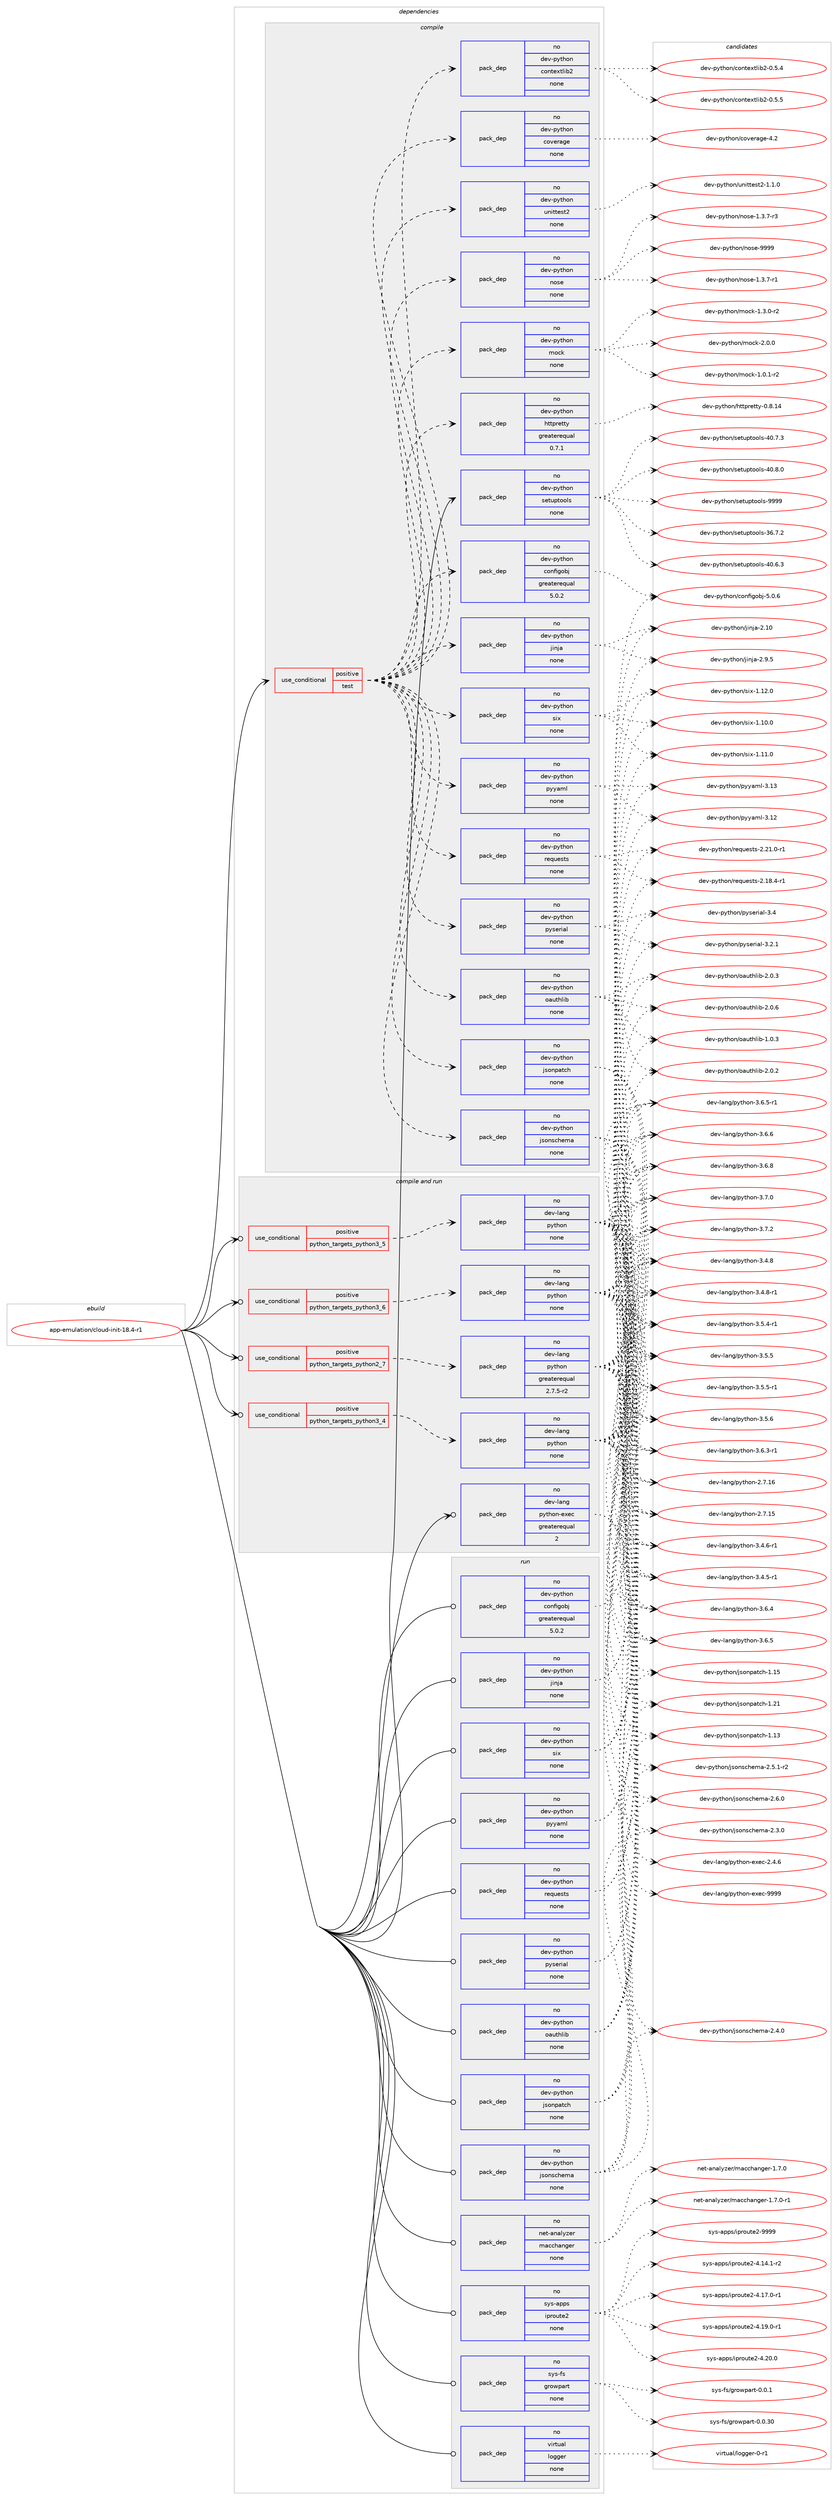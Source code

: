 digraph prolog {

# *************
# Graph options
# *************

newrank=true;
concentrate=true;
compound=true;
graph [rankdir=LR,fontname=Helvetica,fontsize=10,ranksep=1.5];#, ranksep=2.5, nodesep=0.2];
edge  [arrowhead=vee];
node  [fontname=Helvetica,fontsize=10];

# **********
# The ebuild
# **********

subgraph cluster_leftcol {
color=gray;
rank=same;
label=<<i>ebuild</i>>;
id [label="app-emulation/cloud-init-18.4-r1", color=red, width=4, href="../app-emulation/cloud-init-18.4-r1.svg"];
}

# ****************
# The dependencies
# ****************

subgraph cluster_midcol {
color=gray;
label=<<i>dependencies</i>>;
subgraph cluster_compile {
fillcolor="#eeeeee";
style=filled;
label=<<i>compile</i>>;
subgraph cond349425 {
dependency1283286 [label=<<TABLE BORDER="0" CELLBORDER="1" CELLSPACING="0" CELLPADDING="4"><TR><TD ROWSPAN="3" CELLPADDING="10">use_conditional</TD></TR><TR><TD>positive</TD></TR><TR><TD>test</TD></TR></TABLE>>, shape=none, color=red];
subgraph pack913898 {
dependency1283287 [label=<<TABLE BORDER="0" CELLBORDER="1" CELLSPACING="0" CELLPADDING="4" WIDTH="220"><TR><TD ROWSPAN="6" CELLPADDING="30">pack_dep</TD></TR><TR><TD WIDTH="110">no</TD></TR><TR><TD>dev-python</TD></TR><TR><TD>jinja</TD></TR><TR><TD>none</TD></TR><TR><TD></TD></TR></TABLE>>, shape=none, color=blue];
}
dependency1283286:e -> dependency1283287:w [weight=20,style="dashed",arrowhead="vee"];
subgraph pack913899 {
dependency1283288 [label=<<TABLE BORDER="0" CELLBORDER="1" CELLSPACING="0" CELLPADDING="4" WIDTH="220"><TR><TD ROWSPAN="6" CELLPADDING="30">pack_dep</TD></TR><TR><TD WIDTH="110">no</TD></TR><TR><TD>dev-python</TD></TR><TR><TD>oauthlib</TD></TR><TR><TD>none</TD></TR><TR><TD></TD></TR></TABLE>>, shape=none, color=blue];
}
dependency1283286:e -> dependency1283288:w [weight=20,style="dashed",arrowhead="vee"];
subgraph pack913900 {
dependency1283289 [label=<<TABLE BORDER="0" CELLBORDER="1" CELLSPACING="0" CELLPADDING="4" WIDTH="220"><TR><TD ROWSPAN="6" CELLPADDING="30">pack_dep</TD></TR><TR><TD WIDTH="110">no</TD></TR><TR><TD>dev-python</TD></TR><TR><TD>pyserial</TD></TR><TR><TD>none</TD></TR><TR><TD></TD></TR></TABLE>>, shape=none, color=blue];
}
dependency1283286:e -> dependency1283289:w [weight=20,style="dashed",arrowhead="vee"];
subgraph pack913901 {
dependency1283290 [label=<<TABLE BORDER="0" CELLBORDER="1" CELLSPACING="0" CELLPADDING="4" WIDTH="220"><TR><TD ROWSPAN="6" CELLPADDING="30">pack_dep</TD></TR><TR><TD WIDTH="110">no</TD></TR><TR><TD>dev-python</TD></TR><TR><TD>configobj</TD></TR><TR><TD>greaterequal</TD></TR><TR><TD>5.0.2</TD></TR></TABLE>>, shape=none, color=blue];
}
dependency1283286:e -> dependency1283290:w [weight=20,style="dashed",arrowhead="vee"];
subgraph pack913902 {
dependency1283291 [label=<<TABLE BORDER="0" CELLBORDER="1" CELLSPACING="0" CELLPADDING="4" WIDTH="220"><TR><TD ROWSPAN="6" CELLPADDING="30">pack_dep</TD></TR><TR><TD WIDTH="110">no</TD></TR><TR><TD>dev-python</TD></TR><TR><TD>pyyaml</TD></TR><TR><TD>none</TD></TR><TR><TD></TD></TR></TABLE>>, shape=none, color=blue];
}
dependency1283286:e -> dependency1283291:w [weight=20,style="dashed",arrowhead="vee"];
subgraph pack913903 {
dependency1283292 [label=<<TABLE BORDER="0" CELLBORDER="1" CELLSPACING="0" CELLPADDING="4" WIDTH="220"><TR><TD ROWSPAN="6" CELLPADDING="30">pack_dep</TD></TR><TR><TD WIDTH="110">no</TD></TR><TR><TD>dev-python</TD></TR><TR><TD>requests</TD></TR><TR><TD>none</TD></TR><TR><TD></TD></TR></TABLE>>, shape=none, color=blue];
}
dependency1283286:e -> dependency1283292:w [weight=20,style="dashed",arrowhead="vee"];
subgraph pack913904 {
dependency1283293 [label=<<TABLE BORDER="0" CELLBORDER="1" CELLSPACING="0" CELLPADDING="4" WIDTH="220"><TR><TD ROWSPAN="6" CELLPADDING="30">pack_dep</TD></TR><TR><TD WIDTH="110">no</TD></TR><TR><TD>dev-python</TD></TR><TR><TD>jsonpatch</TD></TR><TR><TD>none</TD></TR><TR><TD></TD></TR></TABLE>>, shape=none, color=blue];
}
dependency1283286:e -> dependency1283293:w [weight=20,style="dashed",arrowhead="vee"];
subgraph pack913905 {
dependency1283294 [label=<<TABLE BORDER="0" CELLBORDER="1" CELLSPACING="0" CELLPADDING="4" WIDTH="220"><TR><TD ROWSPAN="6" CELLPADDING="30">pack_dep</TD></TR><TR><TD WIDTH="110">no</TD></TR><TR><TD>dev-python</TD></TR><TR><TD>jsonschema</TD></TR><TR><TD>none</TD></TR><TR><TD></TD></TR></TABLE>>, shape=none, color=blue];
}
dependency1283286:e -> dependency1283294:w [weight=20,style="dashed",arrowhead="vee"];
subgraph pack913906 {
dependency1283295 [label=<<TABLE BORDER="0" CELLBORDER="1" CELLSPACING="0" CELLPADDING="4" WIDTH="220"><TR><TD ROWSPAN="6" CELLPADDING="30">pack_dep</TD></TR><TR><TD WIDTH="110">no</TD></TR><TR><TD>dev-python</TD></TR><TR><TD>six</TD></TR><TR><TD>none</TD></TR><TR><TD></TD></TR></TABLE>>, shape=none, color=blue];
}
dependency1283286:e -> dependency1283295:w [weight=20,style="dashed",arrowhead="vee"];
subgraph pack913907 {
dependency1283296 [label=<<TABLE BORDER="0" CELLBORDER="1" CELLSPACING="0" CELLPADDING="4" WIDTH="220"><TR><TD ROWSPAN="6" CELLPADDING="30">pack_dep</TD></TR><TR><TD WIDTH="110">no</TD></TR><TR><TD>dev-python</TD></TR><TR><TD>httpretty</TD></TR><TR><TD>greaterequal</TD></TR><TR><TD>0.7.1</TD></TR></TABLE>>, shape=none, color=blue];
}
dependency1283286:e -> dependency1283296:w [weight=20,style="dashed",arrowhead="vee"];
subgraph pack913908 {
dependency1283297 [label=<<TABLE BORDER="0" CELLBORDER="1" CELLSPACING="0" CELLPADDING="4" WIDTH="220"><TR><TD ROWSPAN="6" CELLPADDING="30">pack_dep</TD></TR><TR><TD WIDTH="110">no</TD></TR><TR><TD>dev-python</TD></TR><TR><TD>mock</TD></TR><TR><TD>none</TD></TR><TR><TD></TD></TR></TABLE>>, shape=none, color=blue];
}
dependency1283286:e -> dependency1283297:w [weight=20,style="dashed",arrowhead="vee"];
subgraph pack913909 {
dependency1283298 [label=<<TABLE BORDER="0" CELLBORDER="1" CELLSPACING="0" CELLPADDING="4" WIDTH="220"><TR><TD ROWSPAN="6" CELLPADDING="30">pack_dep</TD></TR><TR><TD WIDTH="110">no</TD></TR><TR><TD>dev-python</TD></TR><TR><TD>nose</TD></TR><TR><TD>none</TD></TR><TR><TD></TD></TR></TABLE>>, shape=none, color=blue];
}
dependency1283286:e -> dependency1283298:w [weight=20,style="dashed",arrowhead="vee"];
subgraph pack913910 {
dependency1283299 [label=<<TABLE BORDER="0" CELLBORDER="1" CELLSPACING="0" CELLPADDING="4" WIDTH="220"><TR><TD ROWSPAN="6" CELLPADDING="30">pack_dep</TD></TR><TR><TD WIDTH="110">no</TD></TR><TR><TD>dev-python</TD></TR><TR><TD>unittest2</TD></TR><TR><TD>none</TD></TR><TR><TD></TD></TR></TABLE>>, shape=none, color=blue];
}
dependency1283286:e -> dependency1283299:w [weight=20,style="dashed",arrowhead="vee"];
subgraph pack913911 {
dependency1283300 [label=<<TABLE BORDER="0" CELLBORDER="1" CELLSPACING="0" CELLPADDING="4" WIDTH="220"><TR><TD ROWSPAN="6" CELLPADDING="30">pack_dep</TD></TR><TR><TD WIDTH="110">no</TD></TR><TR><TD>dev-python</TD></TR><TR><TD>coverage</TD></TR><TR><TD>none</TD></TR><TR><TD></TD></TR></TABLE>>, shape=none, color=blue];
}
dependency1283286:e -> dependency1283300:w [weight=20,style="dashed",arrowhead="vee"];
subgraph pack913912 {
dependency1283301 [label=<<TABLE BORDER="0" CELLBORDER="1" CELLSPACING="0" CELLPADDING="4" WIDTH="220"><TR><TD ROWSPAN="6" CELLPADDING="30">pack_dep</TD></TR><TR><TD WIDTH="110">no</TD></TR><TR><TD>dev-python</TD></TR><TR><TD>contextlib2</TD></TR><TR><TD>none</TD></TR><TR><TD></TD></TR></TABLE>>, shape=none, color=blue];
}
dependency1283286:e -> dependency1283301:w [weight=20,style="dashed",arrowhead="vee"];
}
id:e -> dependency1283286:w [weight=20,style="solid",arrowhead="vee"];
subgraph pack913913 {
dependency1283302 [label=<<TABLE BORDER="0" CELLBORDER="1" CELLSPACING="0" CELLPADDING="4" WIDTH="220"><TR><TD ROWSPAN="6" CELLPADDING="30">pack_dep</TD></TR><TR><TD WIDTH="110">no</TD></TR><TR><TD>dev-python</TD></TR><TR><TD>setuptools</TD></TR><TR><TD>none</TD></TR><TR><TD></TD></TR></TABLE>>, shape=none, color=blue];
}
id:e -> dependency1283302:w [weight=20,style="solid",arrowhead="vee"];
}
subgraph cluster_compileandrun {
fillcolor="#eeeeee";
style=filled;
label=<<i>compile and run</i>>;
subgraph cond349426 {
dependency1283303 [label=<<TABLE BORDER="0" CELLBORDER="1" CELLSPACING="0" CELLPADDING="4"><TR><TD ROWSPAN="3" CELLPADDING="10">use_conditional</TD></TR><TR><TD>positive</TD></TR><TR><TD>python_targets_python2_7</TD></TR></TABLE>>, shape=none, color=red];
subgraph pack913914 {
dependency1283304 [label=<<TABLE BORDER="0" CELLBORDER="1" CELLSPACING="0" CELLPADDING="4" WIDTH="220"><TR><TD ROWSPAN="6" CELLPADDING="30">pack_dep</TD></TR><TR><TD WIDTH="110">no</TD></TR><TR><TD>dev-lang</TD></TR><TR><TD>python</TD></TR><TR><TD>greaterequal</TD></TR><TR><TD>2.7.5-r2</TD></TR></TABLE>>, shape=none, color=blue];
}
dependency1283303:e -> dependency1283304:w [weight=20,style="dashed",arrowhead="vee"];
}
id:e -> dependency1283303:w [weight=20,style="solid",arrowhead="odotvee"];
subgraph cond349427 {
dependency1283305 [label=<<TABLE BORDER="0" CELLBORDER="1" CELLSPACING="0" CELLPADDING="4"><TR><TD ROWSPAN="3" CELLPADDING="10">use_conditional</TD></TR><TR><TD>positive</TD></TR><TR><TD>python_targets_python3_4</TD></TR></TABLE>>, shape=none, color=red];
subgraph pack913915 {
dependency1283306 [label=<<TABLE BORDER="0" CELLBORDER="1" CELLSPACING="0" CELLPADDING="4" WIDTH="220"><TR><TD ROWSPAN="6" CELLPADDING="30">pack_dep</TD></TR><TR><TD WIDTH="110">no</TD></TR><TR><TD>dev-lang</TD></TR><TR><TD>python</TD></TR><TR><TD>none</TD></TR><TR><TD></TD></TR></TABLE>>, shape=none, color=blue];
}
dependency1283305:e -> dependency1283306:w [weight=20,style="dashed",arrowhead="vee"];
}
id:e -> dependency1283305:w [weight=20,style="solid",arrowhead="odotvee"];
subgraph cond349428 {
dependency1283307 [label=<<TABLE BORDER="0" CELLBORDER="1" CELLSPACING="0" CELLPADDING="4"><TR><TD ROWSPAN="3" CELLPADDING="10">use_conditional</TD></TR><TR><TD>positive</TD></TR><TR><TD>python_targets_python3_5</TD></TR></TABLE>>, shape=none, color=red];
subgraph pack913916 {
dependency1283308 [label=<<TABLE BORDER="0" CELLBORDER="1" CELLSPACING="0" CELLPADDING="4" WIDTH="220"><TR><TD ROWSPAN="6" CELLPADDING="30">pack_dep</TD></TR><TR><TD WIDTH="110">no</TD></TR><TR><TD>dev-lang</TD></TR><TR><TD>python</TD></TR><TR><TD>none</TD></TR><TR><TD></TD></TR></TABLE>>, shape=none, color=blue];
}
dependency1283307:e -> dependency1283308:w [weight=20,style="dashed",arrowhead="vee"];
}
id:e -> dependency1283307:w [weight=20,style="solid",arrowhead="odotvee"];
subgraph cond349429 {
dependency1283309 [label=<<TABLE BORDER="0" CELLBORDER="1" CELLSPACING="0" CELLPADDING="4"><TR><TD ROWSPAN="3" CELLPADDING="10">use_conditional</TD></TR><TR><TD>positive</TD></TR><TR><TD>python_targets_python3_6</TD></TR></TABLE>>, shape=none, color=red];
subgraph pack913917 {
dependency1283310 [label=<<TABLE BORDER="0" CELLBORDER="1" CELLSPACING="0" CELLPADDING="4" WIDTH="220"><TR><TD ROWSPAN="6" CELLPADDING="30">pack_dep</TD></TR><TR><TD WIDTH="110">no</TD></TR><TR><TD>dev-lang</TD></TR><TR><TD>python</TD></TR><TR><TD>none</TD></TR><TR><TD></TD></TR></TABLE>>, shape=none, color=blue];
}
dependency1283309:e -> dependency1283310:w [weight=20,style="dashed",arrowhead="vee"];
}
id:e -> dependency1283309:w [weight=20,style="solid",arrowhead="odotvee"];
subgraph pack913918 {
dependency1283311 [label=<<TABLE BORDER="0" CELLBORDER="1" CELLSPACING="0" CELLPADDING="4" WIDTH="220"><TR><TD ROWSPAN="6" CELLPADDING="30">pack_dep</TD></TR><TR><TD WIDTH="110">no</TD></TR><TR><TD>dev-lang</TD></TR><TR><TD>python-exec</TD></TR><TR><TD>greaterequal</TD></TR><TR><TD>2</TD></TR></TABLE>>, shape=none, color=blue];
}
id:e -> dependency1283311:w [weight=20,style="solid",arrowhead="odotvee"];
}
subgraph cluster_run {
fillcolor="#eeeeee";
style=filled;
label=<<i>run</i>>;
subgraph pack913919 {
dependency1283312 [label=<<TABLE BORDER="0" CELLBORDER="1" CELLSPACING="0" CELLPADDING="4" WIDTH="220"><TR><TD ROWSPAN="6" CELLPADDING="30">pack_dep</TD></TR><TR><TD WIDTH="110">no</TD></TR><TR><TD>dev-python</TD></TR><TR><TD>configobj</TD></TR><TR><TD>greaterequal</TD></TR><TR><TD>5.0.2</TD></TR></TABLE>>, shape=none, color=blue];
}
id:e -> dependency1283312:w [weight=20,style="solid",arrowhead="odot"];
subgraph pack913920 {
dependency1283313 [label=<<TABLE BORDER="0" CELLBORDER="1" CELLSPACING="0" CELLPADDING="4" WIDTH="220"><TR><TD ROWSPAN="6" CELLPADDING="30">pack_dep</TD></TR><TR><TD WIDTH="110">no</TD></TR><TR><TD>dev-python</TD></TR><TR><TD>jinja</TD></TR><TR><TD>none</TD></TR><TR><TD></TD></TR></TABLE>>, shape=none, color=blue];
}
id:e -> dependency1283313:w [weight=20,style="solid",arrowhead="odot"];
subgraph pack913921 {
dependency1283314 [label=<<TABLE BORDER="0" CELLBORDER="1" CELLSPACING="0" CELLPADDING="4" WIDTH="220"><TR><TD ROWSPAN="6" CELLPADDING="30">pack_dep</TD></TR><TR><TD WIDTH="110">no</TD></TR><TR><TD>dev-python</TD></TR><TR><TD>jsonpatch</TD></TR><TR><TD>none</TD></TR><TR><TD></TD></TR></TABLE>>, shape=none, color=blue];
}
id:e -> dependency1283314:w [weight=20,style="solid",arrowhead="odot"];
subgraph pack913922 {
dependency1283315 [label=<<TABLE BORDER="0" CELLBORDER="1" CELLSPACING="0" CELLPADDING="4" WIDTH="220"><TR><TD ROWSPAN="6" CELLPADDING="30">pack_dep</TD></TR><TR><TD WIDTH="110">no</TD></TR><TR><TD>dev-python</TD></TR><TR><TD>jsonschema</TD></TR><TR><TD>none</TD></TR><TR><TD></TD></TR></TABLE>>, shape=none, color=blue];
}
id:e -> dependency1283315:w [weight=20,style="solid",arrowhead="odot"];
subgraph pack913923 {
dependency1283316 [label=<<TABLE BORDER="0" CELLBORDER="1" CELLSPACING="0" CELLPADDING="4" WIDTH="220"><TR><TD ROWSPAN="6" CELLPADDING="30">pack_dep</TD></TR><TR><TD WIDTH="110">no</TD></TR><TR><TD>dev-python</TD></TR><TR><TD>oauthlib</TD></TR><TR><TD>none</TD></TR><TR><TD></TD></TR></TABLE>>, shape=none, color=blue];
}
id:e -> dependency1283316:w [weight=20,style="solid",arrowhead="odot"];
subgraph pack913924 {
dependency1283317 [label=<<TABLE BORDER="0" CELLBORDER="1" CELLSPACING="0" CELLPADDING="4" WIDTH="220"><TR><TD ROWSPAN="6" CELLPADDING="30">pack_dep</TD></TR><TR><TD WIDTH="110">no</TD></TR><TR><TD>dev-python</TD></TR><TR><TD>pyserial</TD></TR><TR><TD>none</TD></TR><TR><TD></TD></TR></TABLE>>, shape=none, color=blue];
}
id:e -> dependency1283317:w [weight=20,style="solid",arrowhead="odot"];
subgraph pack913925 {
dependency1283318 [label=<<TABLE BORDER="0" CELLBORDER="1" CELLSPACING="0" CELLPADDING="4" WIDTH="220"><TR><TD ROWSPAN="6" CELLPADDING="30">pack_dep</TD></TR><TR><TD WIDTH="110">no</TD></TR><TR><TD>dev-python</TD></TR><TR><TD>pyyaml</TD></TR><TR><TD>none</TD></TR><TR><TD></TD></TR></TABLE>>, shape=none, color=blue];
}
id:e -> dependency1283318:w [weight=20,style="solid",arrowhead="odot"];
subgraph pack913926 {
dependency1283319 [label=<<TABLE BORDER="0" CELLBORDER="1" CELLSPACING="0" CELLPADDING="4" WIDTH="220"><TR><TD ROWSPAN="6" CELLPADDING="30">pack_dep</TD></TR><TR><TD WIDTH="110">no</TD></TR><TR><TD>dev-python</TD></TR><TR><TD>requests</TD></TR><TR><TD>none</TD></TR><TR><TD></TD></TR></TABLE>>, shape=none, color=blue];
}
id:e -> dependency1283319:w [weight=20,style="solid",arrowhead="odot"];
subgraph pack913927 {
dependency1283320 [label=<<TABLE BORDER="0" CELLBORDER="1" CELLSPACING="0" CELLPADDING="4" WIDTH="220"><TR><TD ROWSPAN="6" CELLPADDING="30">pack_dep</TD></TR><TR><TD WIDTH="110">no</TD></TR><TR><TD>dev-python</TD></TR><TR><TD>six</TD></TR><TR><TD>none</TD></TR><TR><TD></TD></TR></TABLE>>, shape=none, color=blue];
}
id:e -> dependency1283320:w [weight=20,style="solid",arrowhead="odot"];
subgraph pack913928 {
dependency1283321 [label=<<TABLE BORDER="0" CELLBORDER="1" CELLSPACING="0" CELLPADDING="4" WIDTH="220"><TR><TD ROWSPAN="6" CELLPADDING="30">pack_dep</TD></TR><TR><TD WIDTH="110">no</TD></TR><TR><TD>net-analyzer</TD></TR><TR><TD>macchanger</TD></TR><TR><TD>none</TD></TR><TR><TD></TD></TR></TABLE>>, shape=none, color=blue];
}
id:e -> dependency1283321:w [weight=20,style="solid",arrowhead="odot"];
subgraph pack913929 {
dependency1283322 [label=<<TABLE BORDER="0" CELLBORDER="1" CELLSPACING="0" CELLPADDING="4" WIDTH="220"><TR><TD ROWSPAN="6" CELLPADDING="30">pack_dep</TD></TR><TR><TD WIDTH="110">no</TD></TR><TR><TD>sys-apps</TD></TR><TR><TD>iproute2</TD></TR><TR><TD>none</TD></TR><TR><TD></TD></TR></TABLE>>, shape=none, color=blue];
}
id:e -> dependency1283322:w [weight=20,style="solid",arrowhead="odot"];
subgraph pack913930 {
dependency1283323 [label=<<TABLE BORDER="0" CELLBORDER="1" CELLSPACING="0" CELLPADDING="4" WIDTH="220"><TR><TD ROWSPAN="6" CELLPADDING="30">pack_dep</TD></TR><TR><TD WIDTH="110">no</TD></TR><TR><TD>sys-fs</TD></TR><TR><TD>growpart</TD></TR><TR><TD>none</TD></TR><TR><TD></TD></TR></TABLE>>, shape=none, color=blue];
}
id:e -> dependency1283323:w [weight=20,style="solid",arrowhead="odot"];
subgraph pack913931 {
dependency1283324 [label=<<TABLE BORDER="0" CELLBORDER="1" CELLSPACING="0" CELLPADDING="4" WIDTH="220"><TR><TD ROWSPAN="6" CELLPADDING="30">pack_dep</TD></TR><TR><TD WIDTH="110">no</TD></TR><TR><TD>virtual</TD></TR><TR><TD>logger</TD></TR><TR><TD>none</TD></TR><TR><TD></TD></TR></TABLE>>, shape=none, color=blue];
}
id:e -> dependency1283324:w [weight=20,style="solid",arrowhead="odot"];
}
}

# **************
# The candidates
# **************

subgraph cluster_choices {
rank=same;
color=gray;
label=<<i>candidates</i>>;

subgraph choice913898 {
color=black;
nodesep=1;
choice1001011184511212111610411111047106105110106974550464948 [label="dev-python/jinja-2.10", color=red, width=4,href="../dev-python/jinja-2.10.svg"];
choice100101118451121211161041111104710610511010697455046574653 [label="dev-python/jinja-2.9.5", color=red, width=4,href="../dev-python/jinja-2.9.5.svg"];
dependency1283287:e -> choice1001011184511212111610411111047106105110106974550464948:w [style=dotted,weight="100"];
dependency1283287:e -> choice100101118451121211161041111104710610511010697455046574653:w [style=dotted,weight="100"];
}
subgraph choice913899 {
color=black;
nodesep=1;
choice10010111845112121116104111110471119711711610410810598454946484651 [label="dev-python/oauthlib-1.0.3", color=red, width=4,href="../dev-python/oauthlib-1.0.3.svg"];
choice10010111845112121116104111110471119711711610410810598455046484650 [label="dev-python/oauthlib-2.0.2", color=red, width=4,href="../dev-python/oauthlib-2.0.2.svg"];
choice10010111845112121116104111110471119711711610410810598455046484651 [label="dev-python/oauthlib-2.0.3", color=red, width=4,href="../dev-python/oauthlib-2.0.3.svg"];
choice10010111845112121116104111110471119711711610410810598455046484654 [label="dev-python/oauthlib-2.0.6", color=red, width=4,href="../dev-python/oauthlib-2.0.6.svg"];
dependency1283288:e -> choice10010111845112121116104111110471119711711610410810598454946484651:w [style=dotted,weight="100"];
dependency1283288:e -> choice10010111845112121116104111110471119711711610410810598455046484650:w [style=dotted,weight="100"];
dependency1283288:e -> choice10010111845112121116104111110471119711711610410810598455046484651:w [style=dotted,weight="100"];
dependency1283288:e -> choice10010111845112121116104111110471119711711610410810598455046484654:w [style=dotted,weight="100"];
}
subgraph choice913900 {
color=black;
nodesep=1;
choice100101118451121211161041111104711212111510111410597108455146504649 [label="dev-python/pyserial-3.2.1", color=red, width=4,href="../dev-python/pyserial-3.2.1.svg"];
choice10010111845112121116104111110471121211151011141059710845514652 [label="dev-python/pyserial-3.4", color=red, width=4,href="../dev-python/pyserial-3.4.svg"];
dependency1283289:e -> choice100101118451121211161041111104711212111510111410597108455146504649:w [style=dotted,weight="100"];
dependency1283289:e -> choice10010111845112121116104111110471121211151011141059710845514652:w [style=dotted,weight="100"];
}
subgraph choice913901 {
color=black;
nodesep=1;
choice10010111845112121116104111110479911111010210510311198106455346484654 [label="dev-python/configobj-5.0.6", color=red, width=4,href="../dev-python/configobj-5.0.6.svg"];
dependency1283290:e -> choice10010111845112121116104111110479911111010210510311198106455346484654:w [style=dotted,weight="100"];
}
subgraph choice913902 {
color=black;
nodesep=1;
choice1001011184511212111610411111047112121121971091084551464950 [label="dev-python/pyyaml-3.12", color=red, width=4,href="../dev-python/pyyaml-3.12.svg"];
choice1001011184511212111610411111047112121121971091084551464951 [label="dev-python/pyyaml-3.13", color=red, width=4,href="../dev-python/pyyaml-3.13.svg"];
dependency1283291:e -> choice1001011184511212111610411111047112121121971091084551464950:w [style=dotted,weight="100"];
dependency1283291:e -> choice1001011184511212111610411111047112121121971091084551464951:w [style=dotted,weight="100"];
}
subgraph choice913903 {
color=black;
nodesep=1;
choice1001011184511212111610411111047114101113117101115116115455046495646524511449 [label="dev-python/requests-2.18.4-r1", color=red, width=4,href="../dev-python/requests-2.18.4-r1.svg"];
choice1001011184511212111610411111047114101113117101115116115455046504946484511449 [label="dev-python/requests-2.21.0-r1", color=red, width=4,href="../dev-python/requests-2.21.0-r1.svg"];
dependency1283292:e -> choice1001011184511212111610411111047114101113117101115116115455046495646524511449:w [style=dotted,weight="100"];
dependency1283292:e -> choice1001011184511212111610411111047114101113117101115116115455046504946484511449:w [style=dotted,weight="100"];
}
subgraph choice913904 {
color=black;
nodesep=1;
choice100101118451121211161041111104710611511111011297116991044549464951 [label="dev-python/jsonpatch-1.13", color=red, width=4,href="../dev-python/jsonpatch-1.13.svg"];
choice100101118451121211161041111104710611511111011297116991044549464953 [label="dev-python/jsonpatch-1.15", color=red, width=4,href="../dev-python/jsonpatch-1.15.svg"];
choice100101118451121211161041111104710611511111011297116991044549465049 [label="dev-python/jsonpatch-1.21", color=red, width=4,href="../dev-python/jsonpatch-1.21.svg"];
dependency1283293:e -> choice100101118451121211161041111104710611511111011297116991044549464951:w [style=dotted,weight="100"];
dependency1283293:e -> choice100101118451121211161041111104710611511111011297116991044549464953:w [style=dotted,weight="100"];
dependency1283293:e -> choice100101118451121211161041111104710611511111011297116991044549465049:w [style=dotted,weight="100"];
}
subgraph choice913905 {
color=black;
nodesep=1;
choice10010111845112121116104111110471061151111101159910410110997455046514648 [label="dev-python/jsonschema-2.3.0", color=red, width=4,href="../dev-python/jsonschema-2.3.0.svg"];
choice10010111845112121116104111110471061151111101159910410110997455046524648 [label="dev-python/jsonschema-2.4.0", color=red, width=4,href="../dev-python/jsonschema-2.4.0.svg"];
choice100101118451121211161041111104710611511111011599104101109974550465346494511450 [label="dev-python/jsonschema-2.5.1-r2", color=red, width=4,href="../dev-python/jsonschema-2.5.1-r2.svg"];
choice10010111845112121116104111110471061151111101159910410110997455046544648 [label="dev-python/jsonschema-2.6.0", color=red, width=4,href="../dev-python/jsonschema-2.6.0.svg"];
dependency1283294:e -> choice10010111845112121116104111110471061151111101159910410110997455046514648:w [style=dotted,weight="100"];
dependency1283294:e -> choice10010111845112121116104111110471061151111101159910410110997455046524648:w [style=dotted,weight="100"];
dependency1283294:e -> choice100101118451121211161041111104710611511111011599104101109974550465346494511450:w [style=dotted,weight="100"];
dependency1283294:e -> choice10010111845112121116104111110471061151111101159910410110997455046544648:w [style=dotted,weight="100"];
}
subgraph choice913906 {
color=black;
nodesep=1;
choice100101118451121211161041111104711510512045494649484648 [label="dev-python/six-1.10.0", color=red, width=4,href="../dev-python/six-1.10.0.svg"];
choice100101118451121211161041111104711510512045494649494648 [label="dev-python/six-1.11.0", color=red, width=4,href="../dev-python/six-1.11.0.svg"];
choice100101118451121211161041111104711510512045494649504648 [label="dev-python/six-1.12.0", color=red, width=4,href="../dev-python/six-1.12.0.svg"];
dependency1283295:e -> choice100101118451121211161041111104711510512045494649484648:w [style=dotted,weight="100"];
dependency1283295:e -> choice100101118451121211161041111104711510512045494649494648:w [style=dotted,weight="100"];
dependency1283295:e -> choice100101118451121211161041111104711510512045494649504648:w [style=dotted,weight="100"];
}
subgraph choice913907 {
color=black;
nodesep=1;
choice100101118451121211161041111104710411611611211410111611612145484656464952 [label="dev-python/httpretty-0.8.14", color=red, width=4,href="../dev-python/httpretty-0.8.14.svg"];
dependency1283296:e -> choice100101118451121211161041111104710411611611211410111611612145484656464952:w [style=dotted,weight="100"];
}
subgraph choice913908 {
color=black;
nodesep=1;
choice1001011184511212111610411111047109111991074549464846494511450 [label="dev-python/mock-1.0.1-r2", color=red, width=4,href="../dev-python/mock-1.0.1-r2.svg"];
choice1001011184511212111610411111047109111991074549465146484511450 [label="dev-python/mock-1.3.0-r2", color=red, width=4,href="../dev-python/mock-1.3.0-r2.svg"];
choice100101118451121211161041111104710911199107455046484648 [label="dev-python/mock-2.0.0", color=red, width=4,href="../dev-python/mock-2.0.0.svg"];
dependency1283297:e -> choice1001011184511212111610411111047109111991074549464846494511450:w [style=dotted,weight="100"];
dependency1283297:e -> choice1001011184511212111610411111047109111991074549465146484511450:w [style=dotted,weight="100"];
dependency1283297:e -> choice100101118451121211161041111104710911199107455046484648:w [style=dotted,weight="100"];
}
subgraph choice913909 {
color=black;
nodesep=1;
choice10010111845112121116104111110471101111151014549465146554511449 [label="dev-python/nose-1.3.7-r1", color=red, width=4,href="../dev-python/nose-1.3.7-r1.svg"];
choice10010111845112121116104111110471101111151014549465146554511451 [label="dev-python/nose-1.3.7-r3", color=red, width=4,href="../dev-python/nose-1.3.7-r3.svg"];
choice10010111845112121116104111110471101111151014557575757 [label="dev-python/nose-9999", color=red, width=4,href="../dev-python/nose-9999.svg"];
dependency1283298:e -> choice10010111845112121116104111110471101111151014549465146554511449:w [style=dotted,weight="100"];
dependency1283298:e -> choice10010111845112121116104111110471101111151014549465146554511451:w [style=dotted,weight="100"];
dependency1283298:e -> choice10010111845112121116104111110471101111151014557575757:w [style=dotted,weight="100"];
}
subgraph choice913910 {
color=black;
nodesep=1;
choice100101118451121211161041111104711711010511611610111511650454946494648 [label="dev-python/unittest2-1.1.0", color=red, width=4,href="../dev-python/unittest2-1.1.0.svg"];
dependency1283299:e -> choice100101118451121211161041111104711711010511611610111511650454946494648:w [style=dotted,weight="100"];
}
subgraph choice913911 {
color=black;
nodesep=1;
choice1001011184511212111610411111047991111181011149710310145524650 [label="dev-python/coverage-4.2", color=red, width=4,href="../dev-python/coverage-4.2.svg"];
dependency1283300:e -> choice1001011184511212111610411111047991111181011149710310145524650:w [style=dotted,weight="100"];
}
subgraph choice913912 {
color=black;
nodesep=1;
choice1001011184511212111610411111047991111101161011201161081059850454846534652 [label="dev-python/contextlib2-0.5.4", color=red, width=4,href="../dev-python/contextlib2-0.5.4.svg"];
choice1001011184511212111610411111047991111101161011201161081059850454846534653 [label="dev-python/contextlib2-0.5.5", color=red, width=4,href="../dev-python/contextlib2-0.5.5.svg"];
dependency1283301:e -> choice1001011184511212111610411111047991111101161011201161081059850454846534652:w [style=dotted,weight="100"];
dependency1283301:e -> choice1001011184511212111610411111047991111101161011201161081059850454846534653:w [style=dotted,weight="100"];
}
subgraph choice913913 {
color=black;
nodesep=1;
choice100101118451121211161041111104711510111611711211611111110811545515446554650 [label="dev-python/setuptools-36.7.2", color=red, width=4,href="../dev-python/setuptools-36.7.2.svg"];
choice100101118451121211161041111104711510111611711211611111110811545524846544651 [label="dev-python/setuptools-40.6.3", color=red, width=4,href="../dev-python/setuptools-40.6.3.svg"];
choice100101118451121211161041111104711510111611711211611111110811545524846554651 [label="dev-python/setuptools-40.7.3", color=red, width=4,href="../dev-python/setuptools-40.7.3.svg"];
choice100101118451121211161041111104711510111611711211611111110811545524846564648 [label="dev-python/setuptools-40.8.0", color=red, width=4,href="../dev-python/setuptools-40.8.0.svg"];
choice10010111845112121116104111110471151011161171121161111111081154557575757 [label="dev-python/setuptools-9999", color=red, width=4,href="../dev-python/setuptools-9999.svg"];
dependency1283302:e -> choice100101118451121211161041111104711510111611711211611111110811545515446554650:w [style=dotted,weight="100"];
dependency1283302:e -> choice100101118451121211161041111104711510111611711211611111110811545524846544651:w [style=dotted,weight="100"];
dependency1283302:e -> choice100101118451121211161041111104711510111611711211611111110811545524846554651:w [style=dotted,weight="100"];
dependency1283302:e -> choice100101118451121211161041111104711510111611711211611111110811545524846564648:w [style=dotted,weight="100"];
dependency1283302:e -> choice10010111845112121116104111110471151011161171121161111111081154557575757:w [style=dotted,weight="100"];
}
subgraph choice913914 {
color=black;
nodesep=1;
choice10010111845108971101034711212111610411111045504655464953 [label="dev-lang/python-2.7.15", color=red, width=4,href="../dev-lang/python-2.7.15.svg"];
choice10010111845108971101034711212111610411111045504655464954 [label="dev-lang/python-2.7.16", color=red, width=4,href="../dev-lang/python-2.7.16.svg"];
choice1001011184510897110103471121211161041111104551465246534511449 [label="dev-lang/python-3.4.5-r1", color=red, width=4,href="../dev-lang/python-3.4.5-r1.svg"];
choice1001011184510897110103471121211161041111104551465246544511449 [label="dev-lang/python-3.4.6-r1", color=red, width=4,href="../dev-lang/python-3.4.6-r1.svg"];
choice100101118451089711010347112121116104111110455146524656 [label="dev-lang/python-3.4.8", color=red, width=4,href="../dev-lang/python-3.4.8.svg"];
choice1001011184510897110103471121211161041111104551465246564511449 [label="dev-lang/python-3.4.8-r1", color=red, width=4,href="../dev-lang/python-3.4.8-r1.svg"];
choice1001011184510897110103471121211161041111104551465346524511449 [label="dev-lang/python-3.5.4-r1", color=red, width=4,href="../dev-lang/python-3.5.4-r1.svg"];
choice100101118451089711010347112121116104111110455146534653 [label="dev-lang/python-3.5.5", color=red, width=4,href="../dev-lang/python-3.5.5.svg"];
choice1001011184510897110103471121211161041111104551465346534511449 [label="dev-lang/python-3.5.5-r1", color=red, width=4,href="../dev-lang/python-3.5.5-r1.svg"];
choice100101118451089711010347112121116104111110455146534654 [label="dev-lang/python-3.5.6", color=red, width=4,href="../dev-lang/python-3.5.6.svg"];
choice1001011184510897110103471121211161041111104551465446514511449 [label="dev-lang/python-3.6.3-r1", color=red, width=4,href="../dev-lang/python-3.6.3-r1.svg"];
choice100101118451089711010347112121116104111110455146544652 [label="dev-lang/python-3.6.4", color=red, width=4,href="../dev-lang/python-3.6.4.svg"];
choice100101118451089711010347112121116104111110455146544653 [label="dev-lang/python-3.6.5", color=red, width=4,href="../dev-lang/python-3.6.5.svg"];
choice1001011184510897110103471121211161041111104551465446534511449 [label="dev-lang/python-3.6.5-r1", color=red, width=4,href="../dev-lang/python-3.6.5-r1.svg"];
choice100101118451089711010347112121116104111110455146544654 [label="dev-lang/python-3.6.6", color=red, width=4,href="../dev-lang/python-3.6.6.svg"];
choice100101118451089711010347112121116104111110455146544656 [label="dev-lang/python-3.6.8", color=red, width=4,href="../dev-lang/python-3.6.8.svg"];
choice100101118451089711010347112121116104111110455146554648 [label="dev-lang/python-3.7.0", color=red, width=4,href="../dev-lang/python-3.7.0.svg"];
choice100101118451089711010347112121116104111110455146554650 [label="dev-lang/python-3.7.2", color=red, width=4,href="../dev-lang/python-3.7.2.svg"];
dependency1283304:e -> choice10010111845108971101034711212111610411111045504655464953:w [style=dotted,weight="100"];
dependency1283304:e -> choice10010111845108971101034711212111610411111045504655464954:w [style=dotted,weight="100"];
dependency1283304:e -> choice1001011184510897110103471121211161041111104551465246534511449:w [style=dotted,weight="100"];
dependency1283304:e -> choice1001011184510897110103471121211161041111104551465246544511449:w [style=dotted,weight="100"];
dependency1283304:e -> choice100101118451089711010347112121116104111110455146524656:w [style=dotted,weight="100"];
dependency1283304:e -> choice1001011184510897110103471121211161041111104551465246564511449:w [style=dotted,weight="100"];
dependency1283304:e -> choice1001011184510897110103471121211161041111104551465346524511449:w [style=dotted,weight="100"];
dependency1283304:e -> choice100101118451089711010347112121116104111110455146534653:w [style=dotted,weight="100"];
dependency1283304:e -> choice1001011184510897110103471121211161041111104551465346534511449:w [style=dotted,weight="100"];
dependency1283304:e -> choice100101118451089711010347112121116104111110455146534654:w [style=dotted,weight="100"];
dependency1283304:e -> choice1001011184510897110103471121211161041111104551465446514511449:w [style=dotted,weight="100"];
dependency1283304:e -> choice100101118451089711010347112121116104111110455146544652:w [style=dotted,weight="100"];
dependency1283304:e -> choice100101118451089711010347112121116104111110455146544653:w [style=dotted,weight="100"];
dependency1283304:e -> choice1001011184510897110103471121211161041111104551465446534511449:w [style=dotted,weight="100"];
dependency1283304:e -> choice100101118451089711010347112121116104111110455146544654:w [style=dotted,weight="100"];
dependency1283304:e -> choice100101118451089711010347112121116104111110455146544656:w [style=dotted,weight="100"];
dependency1283304:e -> choice100101118451089711010347112121116104111110455146554648:w [style=dotted,weight="100"];
dependency1283304:e -> choice100101118451089711010347112121116104111110455146554650:w [style=dotted,weight="100"];
}
subgraph choice913915 {
color=black;
nodesep=1;
choice10010111845108971101034711212111610411111045504655464953 [label="dev-lang/python-2.7.15", color=red, width=4,href="../dev-lang/python-2.7.15.svg"];
choice10010111845108971101034711212111610411111045504655464954 [label="dev-lang/python-2.7.16", color=red, width=4,href="../dev-lang/python-2.7.16.svg"];
choice1001011184510897110103471121211161041111104551465246534511449 [label="dev-lang/python-3.4.5-r1", color=red, width=4,href="../dev-lang/python-3.4.5-r1.svg"];
choice1001011184510897110103471121211161041111104551465246544511449 [label="dev-lang/python-3.4.6-r1", color=red, width=4,href="../dev-lang/python-3.4.6-r1.svg"];
choice100101118451089711010347112121116104111110455146524656 [label="dev-lang/python-3.4.8", color=red, width=4,href="../dev-lang/python-3.4.8.svg"];
choice1001011184510897110103471121211161041111104551465246564511449 [label="dev-lang/python-3.4.8-r1", color=red, width=4,href="../dev-lang/python-3.4.8-r1.svg"];
choice1001011184510897110103471121211161041111104551465346524511449 [label="dev-lang/python-3.5.4-r1", color=red, width=4,href="../dev-lang/python-3.5.4-r1.svg"];
choice100101118451089711010347112121116104111110455146534653 [label="dev-lang/python-3.5.5", color=red, width=4,href="../dev-lang/python-3.5.5.svg"];
choice1001011184510897110103471121211161041111104551465346534511449 [label="dev-lang/python-3.5.5-r1", color=red, width=4,href="../dev-lang/python-3.5.5-r1.svg"];
choice100101118451089711010347112121116104111110455146534654 [label="dev-lang/python-3.5.6", color=red, width=4,href="../dev-lang/python-3.5.6.svg"];
choice1001011184510897110103471121211161041111104551465446514511449 [label="dev-lang/python-3.6.3-r1", color=red, width=4,href="../dev-lang/python-3.6.3-r1.svg"];
choice100101118451089711010347112121116104111110455146544652 [label="dev-lang/python-3.6.4", color=red, width=4,href="../dev-lang/python-3.6.4.svg"];
choice100101118451089711010347112121116104111110455146544653 [label="dev-lang/python-3.6.5", color=red, width=4,href="../dev-lang/python-3.6.5.svg"];
choice1001011184510897110103471121211161041111104551465446534511449 [label="dev-lang/python-3.6.5-r1", color=red, width=4,href="../dev-lang/python-3.6.5-r1.svg"];
choice100101118451089711010347112121116104111110455146544654 [label="dev-lang/python-3.6.6", color=red, width=4,href="../dev-lang/python-3.6.6.svg"];
choice100101118451089711010347112121116104111110455146544656 [label="dev-lang/python-3.6.8", color=red, width=4,href="../dev-lang/python-3.6.8.svg"];
choice100101118451089711010347112121116104111110455146554648 [label="dev-lang/python-3.7.0", color=red, width=4,href="../dev-lang/python-3.7.0.svg"];
choice100101118451089711010347112121116104111110455146554650 [label="dev-lang/python-3.7.2", color=red, width=4,href="../dev-lang/python-3.7.2.svg"];
dependency1283306:e -> choice10010111845108971101034711212111610411111045504655464953:w [style=dotted,weight="100"];
dependency1283306:e -> choice10010111845108971101034711212111610411111045504655464954:w [style=dotted,weight="100"];
dependency1283306:e -> choice1001011184510897110103471121211161041111104551465246534511449:w [style=dotted,weight="100"];
dependency1283306:e -> choice1001011184510897110103471121211161041111104551465246544511449:w [style=dotted,weight="100"];
dependency1283306:e -> choice100101118451089711010347112121116104111110455146524656:w [style=dotted,weight="100"];
dependency1283306:e -> choice1001011184510897110103471121211161041111104551465246564511449:w [style=dotted,weight="100"];
dependency1283306:e -> choice1001011184510897110103471121211161041111104551465346524511449:w [style=dotted,weight="100"];
dependency1283306:e -> choice100101118451089711010347112121116104111110455146534653:w [style=dotted,weight="100"];
dependency1283306:e -> choice1001011184510897110103471121211161041111104551465346534511449:w [style=dotted,weight="100"];
dependency1283306:e -> choice100101118451089711010347112121116104111110455146534654:w [style=dotted,weight="100"];
dependency1283306:e -> choice1001011184510897110103471121211161041111104551465446514511449:w [style=dotted,weight="100"];
dependency1283306:e -> choice100101118451089711010347112121116104111110455146544652:w [style=dotted,weight="100"];
dependency1283306:e -> choice100101118451089711010347112121116104111110455146544653:w [style=dotted,weight="100"];
dependency1283306:e -> choice1001011184510897110103471121211161041111104551465446534511449:w [style=dotted,weight="100"];
dependency1283306:e -> choice100101118451089711010347112121116104111110455146544654:w [style=dotted,weight="100"];
dependency1283306:e -> choice100101118451089711010347112121116104111110455146544656:w [style=dotted,weight="100"];
dependency1283306:e -> choice100101118451089711010347112121116104111110455146554648:w [style=dotted,weight="100"];
dependency1283306:e -> choice100101118451089711010347112121116104111110455146554650:w [style=dotted,weight="100"];
}
subgraph choice913916 {
color=black;
nodesep=1;
choice10010111845108971101034711212111610411111045504655464953 [label="dev-lang/python-2.7.15", color=red, width=4,href="../dev-lang/python-2.7.15.svg"];
choice10010111845108971101034711212111610411111045504655464954 [label="dev-lang/python-2.7.16", color=red, width=4,href="../dev-lang/python-2.7.16.svg"];
choice1001011184510897110103471121211161041111104551465246534511449 [label="dev-lang/python-3.4.5-r1", color=red, width=4,href="../dev-lang/python-3.4.5-r1.svg"];
choice1001011184510897110103471121211161041111104551465246544511449 [label="dev-lang/python-3.4.6-r1", color=red, width=4,href="../dev-lang/python-3.4.6-r1.svg"];
choice100101118451089711010347112121116104111110455146524656 [label="dev-lang/python-3.4.8", color=red, width=4,href="../dev-lang/python-3.4.8.svg"];
choice1001011184510897110103471121211161041111104551465246564511449 [label="dev-lang/python-3.4.8-r1", color=red, width=4,href="../dev-lang/python-3.4.8-r1.svg"];
choice1001011184510897110103471121211161041111104551465346524511449 [label="dev-lang/python-3.5.4-r1", color=red, width=4,href="../dev-lang/python-3.5.4-r1.svg"];
choice100101118451089711010347112121116104111110455146534653 [label="dev-lang/python-3.5.5", color=red, width=4,href="../dev-lang/python-3.5.5.svg"];
choice1001011184510897110103471121211161041111104551465346534511449 [label="dev-lang/python-3.5.5-r1", color=red, width=4,href="../dev-lang/python-3.5.5-r1.svg"];
choice100101118451089711010347112121116104111110455146534654 [label="dev-lang/python-3.5.6", color=red, width=4,href="../dev-lang/python-3.5.6.svg"];
choice1001011184510897110103471121211161041111104551465446514511449 [label="dev-lang/python-3.6.3-r1", color=red, width=4,href="../dev-lang/python-3.6.3-r1.svg"];
choice100101118451089711010347112121116104111110455146544652 [label="dev-lang/python-3.6.4", color=red, width=4,href="../dev-lang/python-3.6.4.svg"];
choice100101118451089711010347112121116104111110455146544653 [label="dev-lang/python-3.6.5", color=red, width=4,href="../dev-lang/python-3.6.5.svg"];
choice1001011184510897110103471121211161041111104551465446534511449 [label="dev-lang/python-3.6.5-r1", color=red, width=4,href="../dev-lang/python-3.6.5-r1.svg"];
choice100101118451089711010347112121116104111110455146544654 [label="dev-lang/python-3.6.6", color=red, width=4,href="../dev-lang/python-3.6.6.svg"];
choice100101118451089711010347112121116104111110455146544656 [label="dev-lang/python-3.6.8", color=red, width=4,href="../dev-lang/python-3.6.8.svg"];
choice100101118451089711010347112121116104111110455146554648 [label="dev-lang/python-3.7.0", color=red, width=4,href="../dev-lang/python-3.7.0.svg"];
choice100101118451089711010347112121116104111110455146554650 [label="dev-lang/python-3.7.2", color=red, width=4,href="../dev-lang/python-3.7.2.svg"];
dependency1283308:e -> choice10010111845108971101034711212111610411111045504655464953:w [style=dotted,weight="100"];
dependency1283308:e -> choice10010111845108971101034711212111610411111045504655464954:w [style=dotted,weight="100"];
dependency1283308:e -> choice1001011184510897110103471121211161041111104551465246534511449:w [style=dotted,weight="100"];
dependency1283308:e -> choice1001011184510897110103471121211161041111104551465246544511449:w [style=dotted,weight="100"];
dependency1283308:e -> choice100101118451089711010347112121116104111110455146524656:w [style=dotted,weight="100"];
dependency1283308:e -> choice1001011184510897110103471121211161041111104551465246564511449:w [style=dotted,weight="100"];
dependency1283308:e -> choice1001011184510897110103471121211161041111104551465346524511449:w [style=dotted,weight="100"];
dependency1283308:e -> choice100101118451089711010347112121116104111110455146534653:w [style=dotted,weight="100"];
dependency1283308:e -> choice1001011184510897110103471121211161041111104551465346534511449:w [style=dotted,weight="100"];
dependency1283308:e -> choice100101118451089711010347112121116104111110455146534654:w [style=dotted,weight="100"];
dependency1283308:e -> choice1001011184510897110103471121211161041111104551465446514511449:w [style=dotted,weight="100"];
dependency1283308:e -> choice100101118451089711010347112121116104111110455146544652:w [style=dotted,weight="100"];
dependency1283308:e -> choice100101118451089711010347112121116104111110455146544653:w [style=dotted,weight="100"];
dependency1283308:e -> choice1001011184510897110103471121211161041111104551465446534511449:w [style=dotted,weight="100"];
dependency1283308:e -> choice100101118451089711010347112121116104111110455146544654:w [style=dotted,weight="100"];
dependency1283308:e -> choice100101118451089711010347112121116104111110455146544656:w [style=dotted,weight="100"];
dependency1283308:e -> choice100101118451089711010347112121116104111110455146554648:w [style=dotted,weight="100"];
dependency1283308:e -> choice100101118451089711010347112121116104111110455146554650:w [style=dotted,weight="100"];
}
subgraph choice913917 {
color=black;
nodesep=1;
choice10010111845108971101034711212111610411111045504655464953 [label="dev-lang/python-2.7.15", color=red, width=4,href="../dev-lang/python-2.7.15.svg"];
choice10010111845108971101034711212111610411111045504655464954 [label="dev-lang/python-2.7.16", color=red, width=4,href="../dev-lang/python-2.7.16.svg"];
choice1001011184510897110103471121211161041111104551465246534511449 [label="dev-lang/python-3.4.5-r1", color=red, width=4,href="../dev-lang/python-3.4.5-r1.svg"];
choice1001011184510897110103471121211161041111104551465246544511449 [label="dev-lang/python-3.4.6-r1", color=red, width=4,href="../dev-lang/python-3.4.6-r1.svg"];
choice100101118451089711010347112121116104111110455146524656 [label="dev-lang/python-3.4.8", color=red, width=4,href="../dev-lang/python-3.4.8.svg"];
choice1001011184510897110103471121211161041111104551465246564511449 [label="dev-lang/python-3.4.8-r1", color=red, width=4,href="../dev-lang/python-3.4.8-r1.svg"];
choice1001011184510897110103471121211161041111104551465346524511449 [label="dev-lang/python-3.5.4-r1", color=red, width=4,href="../dev-lang/python-3.5.4-r1.svg"];
choice100101118451089711010347112121116104111110455146534653 [label="dev-lang/python-3.5.5", color=red, width=4,href="../dev-lang/python-3.5.5.svg"];
choice1001011184510897110103471121211161041111104551465346534511449 [label="dev-lang/python-3.5.5-r1", color=red, width=4,href="../dev-lang/python-3.5.5-r1.svg"];
choice100101118451089711010347112121116104111110455146534654 [label="dev-lang/python-3.5.6", color=red, width=4,href="../dev-lang/python-3.5.6.svg"];
choice1001011184510897110103471121211161041111104551465446514511449 [label="dev-lang/python-3.6.3-r1", color=red, width=4,href="../dev-lang/python-3.6.3-r1.svg"];
choice100101118451089711010347112121116104111110455146544652 [label="dev-lang/python-3.6.4", color=red, width=4,href="../dev-lang/python-3.6.4.svg"];
choice100101118451089711010347112121116104111110455146544653 [label="dev-lang/python-3.6.5", color=red, width=4,href="../dev-lang/python-3.6.5.svg"];
choice1001011184510897110103471121211161041111104551465446534511449 [label="dev-lang/python-3.6.5-r1", color=red, width=4,href="../dev-lang/python-3.6.5-r1.svg"];
choice100101118451089711010347112121116104111110455146544654 [label="dev-lang/python-3.6.6", color=red, width=4,href="../dev-lang/python-3.6.6.svg"];
choice100101118451089711010347112121116104111110455146544656 [label="dev-lang/python-3.6.8", color=red, width=4,href="../dev-lang/python-3.6.8.svg"];
choice100101118451089711010347112121116104111110455146554648 [label="dev-lang/python-3.7.0", color=red, width=4,href="../dev-lang/python-3.7.0.svg"];
choice100101118451089711010347112121116104111110455146554650 [label="dev-lang/python-3.7.2", color=red, width=4,href="../dev-lang/python-3.7.2.svg"];
dependency1283310:e -> choice10010111845108971101034711212111610411111045504655464953:w [style=dotted,weight="100"];
dependency1283310:e -> choice10010111845108971101034711212111610411111045504655464954:w [style=dotted,weight="100"];
dependency1283310:e -> choice1001011184510897110103471121211161041111104551465246534511449:w [style=dotted,weight="100"];
dependency1283310:e -> choice1001011184510897110103471121211161041111104551465246544511449:w [style=dotted,weight="100"];
dependency1283310:e -> choice100101118451089711010347112121116104111110455146524656:w [style=dotted,weight="100"];
dependency1283310:e -> choice1001011184510897110103471121211161041111104551465246564511449:w [style=dotted,weight="100"];
dependency1283310:e -> choice1001011184510897110103471121211161041111104551465346524511449:w [style=dotted,weight="100"];
dependency1283310:e -> choice100101118451089711010347112121116104111110455146534653:w [style=dotted,weight="100"];
dependency1283310:e -> choice1001011184510897110103471121211161041111104551465346534511449:w [style=dotted,weight="100"];
dependency1283310:e -> choice100101118451089711010347112121116104111110455146534654:w [style=dotted,weight="100"];
dependency1283310:e -> choice1001011184510897110103471121211161041111104551465446514511449:w [style=dotted,weight="100"];
dependency1283310:e -> choice100101118451089711010347112121116104111110455146544652:w [style=dotted,weight="100"];
dependency1283310:e -> choice100101118451089711010347112121116104111110455146544653:w [style=dotted,weight="100"];
dependency1283310:e -> choice1001011184510897110103471121211161041111104551465446534511449:w [style=dotted,weight="100"];
dependency1283310:e -> choice100101118451089711010347112121116104111110455146544654:w [style=dotted,weight="100"];
dependency1283310:e -> choice100101118451089711010347112121116104111110455146544656:w [style=dotted,weight="100"];
dependency1283310:e -> choice100101118451089711010347112121116104111110455146554648:w [style=dotted,weight="100"];
dependency1283310:e -> choice100101118451089711010347112121116104111110455146554650:w [style=dotted,weight="100"];
}
subgraph choice913918 {
color=black;
nodesep=1;
choice1001011184510897110103471121211161041111104510112010199455046524654 [label="dev-lang/python-exec-2.4.6", color=red, width=4,href="../dev-lang/python-exec-2.4.6.svg"];
choice10010111845108971101034711212111610411111045101120101994557575757 [label="dev-lang/python-exec-9999", color=red, width=4,href="../dev-lang/python-exec-9999.svg"];
dependency1283311:e -> choice1001011184510897110103471121211161041111104510112010199455046524654:w [style=dotted,weight="100"];
dependency1283311:e -> choice10010111845108971101034711212111610411111045101120101994557575757:w [style=dotted,weight="100"];
}
subgraph choice913919 {
color=black;
nodesep=1;
choice10010111845112121116104111110479911111010210510311198106455346484654 [label="dev-python/configobj-5.0.6", color=red, width=4,href="../dev-python/configobj-5.0.6.svg"];
dependency1283312:e -> choice10010111845112121116104111110479911111010210510311198106455346484654:w [style=dotted,weight="100"];
}
subgraph choice913920 {
color=black;
nodesep=1;
choice1001011184511212111610411111047106105110106974550464948 [label="dev-python/jinja-2.10", color=red, width=4,href="../dev-python/jinja-2.10.svg"];
choice100101118451121211161041111104710610511010697455046574653 [label="dev-python/jinja-2.9.5", color=red, width=4,href="../dev-python/jinja-2.9.5.svg"];
dependency1283313:e -> choice1001011184511212111610411111047106105110106974550464948:w [style=dotted,weight="100"];
dependency1283313:e -> choice100101118451121211161041111104710610511010697455046574653:w [style=dotted,weight="100"];
}
subgraph choice913921 {
color=black;
nodesep=1;
choice100101118451121211161041111104710611511111011297116991044549464951 [label="dev-python/jsonpatch-1.13", color=red, width=4,href="../dev-python/jsonpatch-1.13.svg"];
choice100101118451121211161041111104710611511111011297116991044549464953 [label="dev-python/jsonpatch-1.15", color=red, width=4,href="../dev-python/jsonpatch-1.15.svg"];
choice100101118451121211161041111104710611511111011297116991044549465049 [label="dev-python/jsonpatch-1.21", color=red, width=4,href="../dev-python/jsonpatch-1.21.svg"];
dependency1283314:e -> choice100101118451121211161041111104710611511111011297116991044549464951:w [style=dotted,weight="100"];
dependency1283314:e -> choice100101118451121211161041111104710611511111011297116991044549464953:w [style=dotted,weight="100"];
dependency1283314:e -> choice100101118451121211161041111104710611511111011297116991044549465049:w [style=dotted,weight="100"];
}
subgraph choice913922 {
color=black;
nodesep=1;
choice10010111845112121116104111110471061151111101159910410110997455046514648 [label="dev-python/jsonschema-2.3.0", color=red, width=4,href="../dev-python/jsonschema-2.3.0.svg"];
choice10010111845112121116104111110471061151111101159910410110997455046524648 [label="dev-python/jsonschema-2.4.0", color=red, width=4,href="../dev-python/jsonschema-2.4.0.svg"];
choice100101118451121211161041111104710611511111011599104101109974550465346494511450 [label="dev-python/jsonschema-2.5.1-r2", color=red, width=4,href="../dev-python/jsonschema-2.5.1-r2.svg"];
choice10010111845112121116104111110471061151111101159910410110997455046544648 [label="dev-python/jsonschema-2.6.0", color=red, width=4,href="../dev-python/jsonschema-2.6.0.svg"];
dependency1283315:e -> choice10010111845112121116104111110471061151111101159910410110997455046514648:w [style=dotted,weight="100"];
dependency1283315:e -> choice10010111845112121116104111110471061151111101159910410110997455046524648:w [style=dotted,weight="100"];
dependency1283315:e -> choice100101118451121211161041111104710611511111011599104101109974550465346494511450:w [style=dotted,weight="100"];
dependency1283315:e -> choice10010111845112121116104111110471061151111101159910410110997455046544648:w [style=dotted,weight="100"];
}
subgraph choice913923 {
color=black;
nodesep=1;
choice10010111845112121116104111110471119711711610410810598454946484651 [label="dev-python/oauthlib-1.0.3", color=red, width=4,href="../dev-python/oauthlib-1.0.3.svg"];
choice10010111845112121116104111110471119711711610410810598455046484650 [label="dev-python/oauthlib-2.0.2", color=red, width=4,href="../dev-python/oauthlib-2.0.2.svg"];
choice10010111845112121116104111110471119711711610410810598455046484651 [label="dev-python/oauthlib-2.0.3", color=red, width=4,href="../dev-python/oauthlib-2.0.3.svg"];
choice10010111845112121116104111110471119711711610410810598455046484654 [label="dev-python/oauthlib-2.0.6", color=red, width=4,href="../dev-python/oauthlib-2.0.6.svg"];
dependency1283316:e -> choice10010111845112121116104111110471119711711610410810598454946484651:w [style=dotted,weight="100"];
dependency1283316:e -> choice10010111845112121116104111110471119711711610410810598455046484650:w [style=dotted,weight="100"];
dependency1283316:e -> choice10010111845112121116104111110471119711711610410810598455046484651:w [style=dotted,weight="100"];
dependency1283316:e -> choice10010111845112121116104111110471119711711610410810598455046484654:w [style=dotted,weight="100"];
}
subgraph choice913924 {
color=black;
nodesep=1;
choice100101118451121211161041111104711212111510111410597108455146504649 [label="dev-python/pyserial-3.2.1", color=red, width=4,href="../dev-python/pyserial-3.2.1.svg"];
choice10010111845112121116104111110471121211151011141059710845514652 [label="dev-python/pyserial-3.4", color=red, width=4,href="../dev-python/pyserial-3.4.svg"];
dependency1283317:e -> choice100101118451121211161041111104711212111510111410597108455146504649:w [style=dotted,weight="100"];
dependency1283317:e -> choice10010111845112121116104111110471121211151011141059710845514652:w [style=dotted,weight="100"];
}
subgraph choice913925 {
color=black;
nodesep=1;
choice1001011184511212111610411111047112121121971091084551464950 [label="dev-python/pyyaml-3.12", color=red, width=4,href="../dev-python/pyyaml-3.12.svg"];
choice1001011184511212111610411111047112121121971091084551464951 [label="dev-python/pyyaml-3.13", color=red, width=4,href="../dev-python/pyyaml-3.13.svg"];
dependency1283318:e -> choice1001011184511212111610411111047112121121971091084551464950:w [style=dotted,weight="100"];
dependency1283318:e -> choice1001011184511212111610411111047112121121971091084551464951:w [style=dotted,weight="100"];
}
subgraph choice913926 {
color=black;
nodesep=1;
choice1001011184511212111610411111047114101113117101115116115455046495646524511449 [label="dev-python/requests-2.18.4-r1", color=red, width=4,href="../dev-python/requests-2.18.4-r1.svg"];
choice1001011184511212111610411111047114101113117101115116115455046504946484511449 [label="dev-python/requests-2.21.0-r1", color=red, width=4,href="../dev-python/requests-2.21.0-r1.svg"];
dependency1283319:e -> choice1001011184511212111610411111047114101113117101115116115455046495646524511449:w [style=dotted,weight="100"];
dependency1283319:e -> choice1001011184511212111610411111047114101113117101115116115455046504946484511449:w [style=dotted,weight="100"];
}
subgraph choice913927 {
color=black;
nodesep=1;
choice100101118451121211161041111104711510512045494649484648 [label="dev-python/six-1.10.0", color=red, width=4,href="../dev-python/six-1.10.0.svg"];
choice100101118451121211161041111104711510512045494649494648 [label="dev-python/six-1.11.0", color=red, width=4,href="../dev-python/six-1.11.0.svg"];
choice100101118451121211161041111104711510512045494649504648 [label="dev-python/six-1.12.0", color=red, width=4,href="../dev-python/six-1.12.0.svg"];
dependency1283320:e -> choice100101118451121211161041111104711510512045494649484648:w [style=dotted,weight="100"];
dependency1283320:e -> choice100101118451121211161041111104711510512045494649494648:w [style=dotted,weight="100"];
dependency1283320:e -> choice100101118451121211161041111104711510512045494649504648:w [style=dotted,weight="100"];
}
subgraph choice913928 {
color=black;
nodesep=1;
choice1101011164597110971081211221011144710997999910497110103101114454946554648 [label="net-analyzer/macchanger-1.7.0", color=red, width=4,href="../net-analyzer/macchanger-1.7.0.svg"];
choice11010111645971109710812112210111447109979999104971101031011144549465546484511449 [label="net-analyzer/macchanger-1.7.0-r1", color=red, width=4,href="../net-analyzer/macchanger-1.7.0-r1.svg"];
dependency1283321:e -> choice1101011164597110971081211221011144710997999910497110103101114454946554648:w [style=dotted,weight="100"];
dependency1283321:e -> choice11010111645971109710812112210111447109979999104971101031011144549465546484511449:w [style=dotted,weight="100"];
}
subgraph choice913929 {
color=black;
nodesep=1;
choice11512111545971121121154710511211411111711610150455246495246494511450 [label="sys-apps/iproute2-4.14.1-r2", color=red, width=4,href="../sys-apps/iproute2-4.14.1-r2.svg"];
choice11512111545971121121154710511211411111711610150455246495546484511449 [label="sys-apps/iproute2-4.17.0-r1", color=red, width=4,href="../sys-apps/iproute2-4.17.0-r1.svg"];
choice11512111545971121121154710511211411111711610150455246495746484511449 [label="sys-apps/iproute2-4.19.0-r1", color=red, width=4,href="../sys-apps/iproute2-4.19.0-r1.svg"];
choice1151211154597112112115471051121141111171161015045524650484648 [label="sys-apps/iproute2-4.20.0", color=red, width=4,href="../sys-apps/iproute2-4.20.0.svg"];
choice115121115459711211211547105112114111117116101504557575757 [label="sys-apps/iproute2-9999", color=red, width=4,href="../sys-apps/iproute2-9999.svg"];
dependency1283322:e -> choice11512111545971121121154710511211411111711610150455246495246494511450:w [style=dotted,weight="100"];
dependency1283322:e -> choice11512111545971121121154710511211411111711610150455246495546484511449:w [style=dotted,weight="100"];
dependency1283322:e -> choice11512111545971121121154710511211411111711610150455246495746484511449:w [style=dotted,weight="100"];
dependency1283322:e -> choice1151211154597112112115471051121141111171161015045524650484648:w [style=dotted,weight="100"];
dependency1283322:e -> choice115121115459711211211547105112114111117116101504557575757:w [style=dotted,weight="100"];
}
subgraph choice913930 {
color=black;
nodesep=1;
choice115121115451021154710311411111911297114116454846484649 [label="sys-fs/growpart-0.0.1", color=red, width=4,href="../sys-fs/growpart-0.0.1.svg"];
choice11512111545102115471031141111191129711411645484648465148 [label="sys-fs/growpart-0.0.30", color=red, width=4,href="../sys-fs/growpart-0.0.30.svg"];
dependency1283323:e -> choice115121115451021154710311411111911297114116454846484649:w [style=dotted,weight="100"];
dependency1283323:e -> choice11512111545102115471031141111191129711411645484648465148:w [style=dotted,weight="100"];
}
subgraph choice913931 {
color=black;
nodesep=1;
choice118105114116117971084710811110310310111445484511449 [label="virtual/logger-0-r1", color=red, width=4,href="../virtual/logger-0-r1.svg"];
dependency1283324:e -> choice118105114116117971084710811110310310111445484511449:w [style=dotted,weight="100"];
}
}

}
